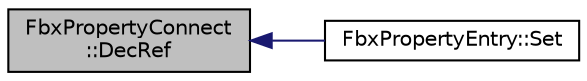digraph "FbxPropertyConnect::DecRef"
{
  edge [fontname="Helvetica",fontsize="10",labelfontname="Helvetica",labelfontsize="10"];
  node [fontname="Helvetica",fontsize="10",shape=record];
  rankdir="LR";
  Node20 [label="FbxPropertyConnect\l::DecRef",height=0.2,width=0.4,color="black", fillcolor="grey75", style="filled", fontcolor="black"];
  Node20 -> Node21 [dir="back",color="midnightblue",fontsize="10",style="solid"];
  Node21 [label="FbxPropertyEntry::Set",height=0.2,width=0.4,color="black", fillcolor="white", style="filled",URL="$class_fbx_property_entry.html#a454ced1ebe45eb69c62b9618a6c6f5e3"];
}
